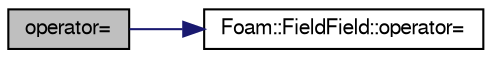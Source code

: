 digraph "operator="
{
  bgcolor="transparent";
  edge [fontname="FreeSans",fontsize="10",labelfontname="FreeSans",labelfontsize="10"];
  node [fontname="FreeSans",fontsize="10",shape=record];
  rankdir="LR";
  Node974 [label="operator=",height=0.2,width=0.4,color="black", fillcolor="grey75", style="filled", fontcolor="black"];
  Node974 -> Node975 [color="midnightblue",fontsize="10",style="solid",fontname="FreeSans"];
  Node975 [label="Foam::FieldField::operator=",height=0.2,width=0.4,color="black",URL="$a26422.html#ab7eca532f0f9cc82ca81a0ee1aac9b00"];
}
